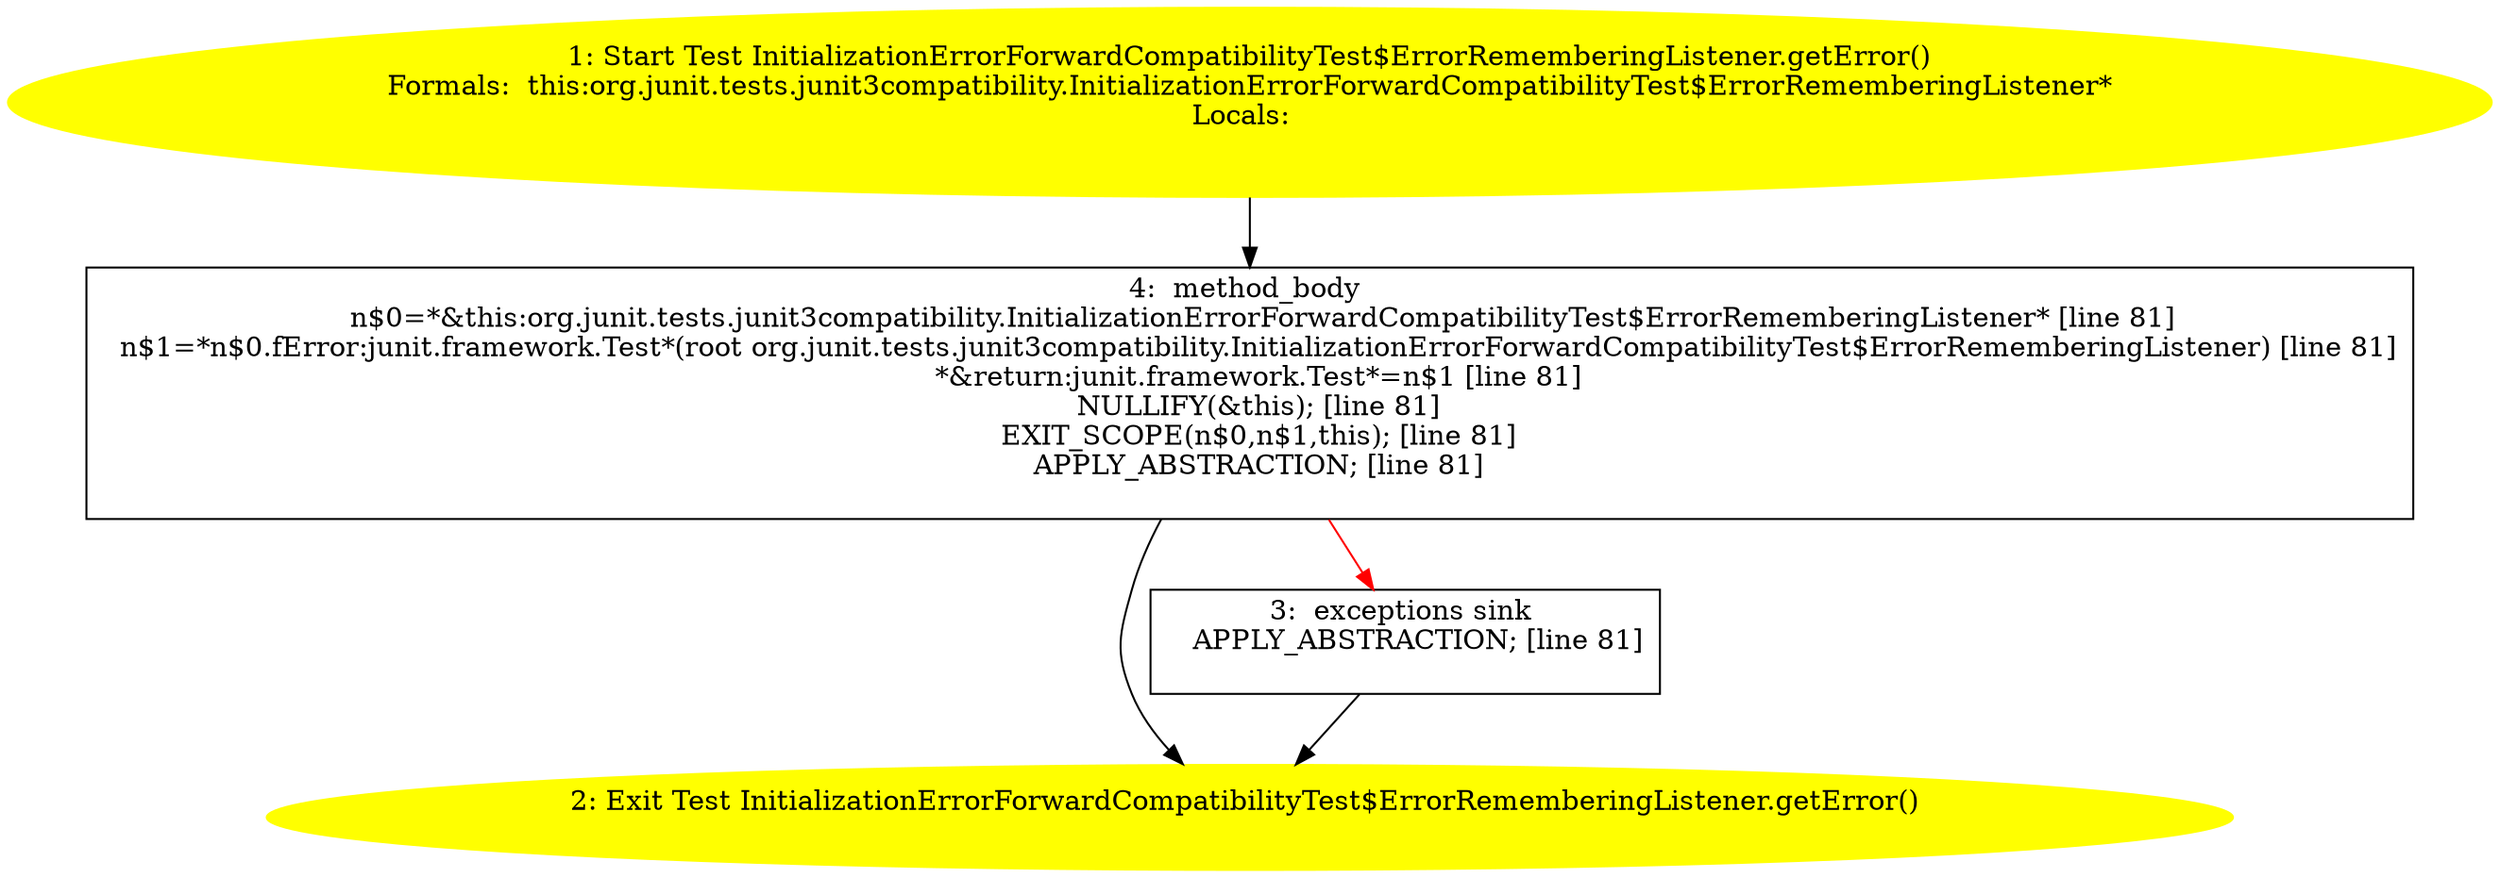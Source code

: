 /* @generated */
digraph cfg {
"org.junit.tests.junit3compatibility.InitializationErrorForwardCompatibilityTest$ErrorRememberingList.de180087e2a7bac987322197f876443e_1" [label="1: Start Test InitializationErrorForwardCompatibilityTest$ErrorRememberingListener.getError()\nFormals:  this:org.junit.tests.junit3compatibility.InitializationErrorForwardCompatibilityTest$ErrorRememberingListener*\nLocals:  \n  " color=yellow style=filled]
	

	 "org.junit.tests.junit3compatibility.InitializationErrorForwardCompatibilityTest$ErrorRememberingList.de180087e2a7bac987322197f876443e_1" -> "org.junit.tests.junit3compatibility.InitializationErrorForwardCompatibilityTest$ErrorRememberingList.de180087e2a7bac987322197f876443e_4" ;
"org.junit.tests.junit3compatibility.InitializationErrorForwardCompatibilityTest$ErrorRememberingList.de180087e2a7bac987322197f876443e_2" [label="2: Exit Test InitializationErrorForwardCompatibilityTest$ErrorRememberingListener.getError() \n  " color=yellow style=filled]
	

"org.junit.tests.junit3compatibility.InitializationErrorForwardCompatibilityTest$ErrorRememberingList.de180087e2a7bac987322197f876443e_3" [label="3:  exceptions sink \n   APPLY_ABSTRACTION; [line 81]\n " shape="box"]
	

	 "org.junit.tests.junit3compatibility.InitializationErrorForwardCompatibilityTest$ErrorRememberingList.de180087e2a7bac987322197f876443e_3" -> "org.junit.tests.junit3compatibility.InitializationErrorForwardCompatibilityTest$ErrorRememberingList.de180087e2a7bac987322197f876443e_2" ;
"org.junit.tests.junit3compatibility.InitializationErrorForwardCompatibilityTest$ErrorRememberingList.de180087e2a7bac987322197f876443e_4" [label="4:  method_body \n   n$0=*&this:org.junit.tests.junit3compatibility.InitializationErrorForwardCompatibilityTest$ErrorRememberingListener* [line 81]\n  n$1=*n$0.fError:junit.framework.Test*(root org.junit.tests.junit3compatibility.InitializationErrorForwardCompatibilityTest$ErrorRememberingListener) [line 81]\n  *&return:junit.framework.Test*=n$1 [line 81]\n  NULLIFY(&this); [line 81]\n  EXIT_SCOPE(n$0,n$1,this); [line 81]\n  APPLY_ABSTRACTION; [line 81]\n " shape="box"]
	

	 "org.junit.tests.junit3compatibility.InitializationErrorForwardCompatibilityTest$ErrorRememberingList.de180087e2a7bac987322197f876443e_4" -> "org.junit.tests.junit3compatibility.InitializationErrorForwardCompatibilityTest$ErrorRememberingList.de180087e2a7bac987322197f876443e_2" ;
	 "org.junit.tests.junit3compatibility.InitializationErrorForwardCompatibilityTest$ErrorRememberingList.de180087e2a7bac987322197f876443e_4" -> "org.junit.tests.junit3compatibility.InitializationErrorForwardCompatibilityTest$ErrorRememberingList.de180087e2a7bac987322197f876443e_3" [color="red" ];
}
